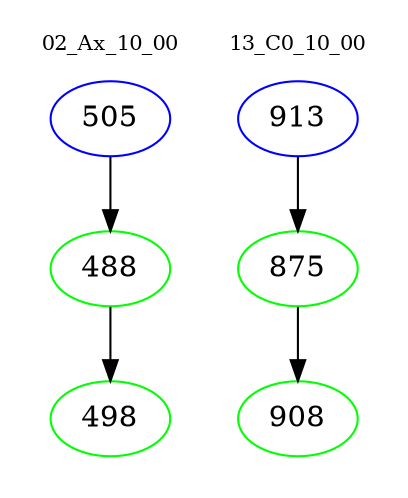 digraph{
subgraph cluster_0 {
color = white
label = "02_Ax_10_00";
fontsize=10;
T0_505 [label="505", color="blue"]
T0_505 -> T0_488 [color="black"]
T0_488 [label="488", color="green"]
T0_488 -> T0_498 [color="black"]
T0_498 [label="498", color="green"]
}
subgraph cluster_1 {
color = white
label = "13_C0_10_00";
fontsize=10;
T1_913 [label="913", color="blue"]
T1_913 -> T1_875 [color="black"]
T1_875 [label="875", color="green"]
T1_875 -> T1_908 [color="black"]
T1_908 [label="908", color="green"]
}
}
